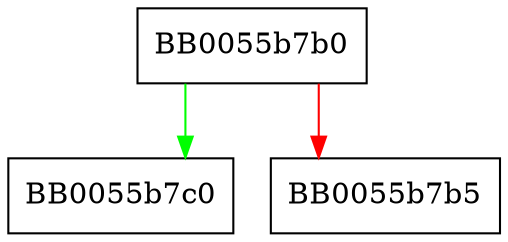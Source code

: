 digraph OSSL_CMP_MSG_get0_header {
  node [shape="box"];
  graph [splines=ortho];
  BB0055b7b0 -> BB0055b7c0 [color="green"];
  BB0055b7b0 -> BB0055b7b5 [color="red"];
}